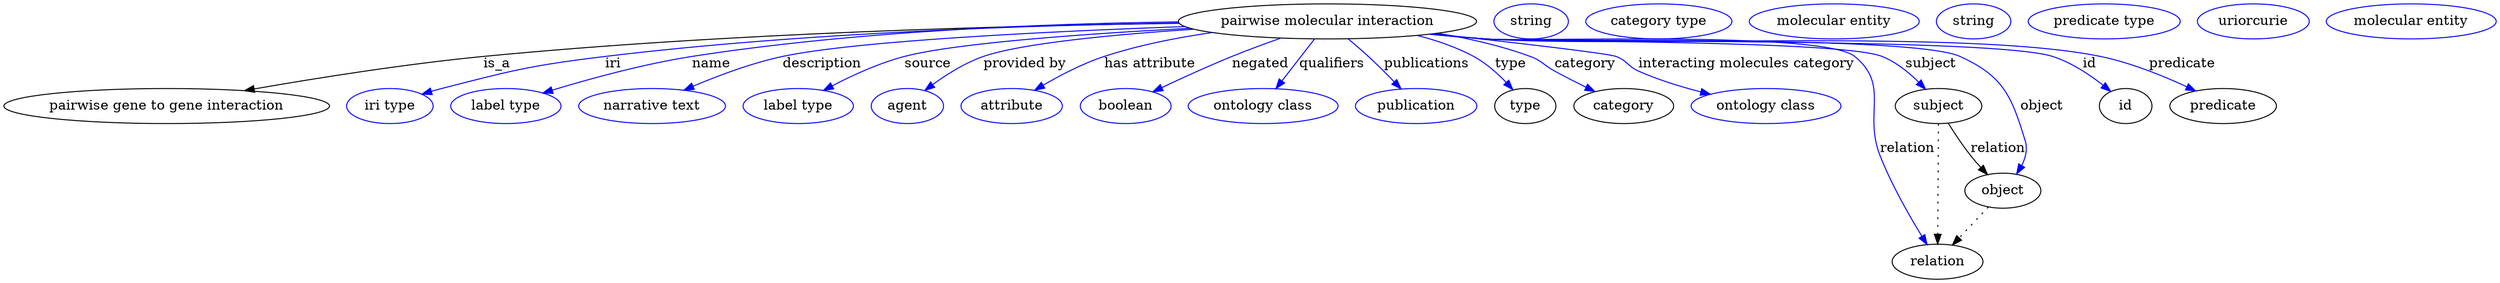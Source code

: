 digraph {
	graph [bb="0,0,2082.9,283"];
	node [label="\N"];
	"pairwise molecular interaction"	[height=0.5,
		label="pairwise molecular interaction",
		pos="1113,265",
		width=3.2858];
	"pairwise gene to gene interaction"	[height=0.5,
		pos="128.04,178",
		width=3.5566];
	"pairwise molecular interaction" -> "pairwise gene to gene interaction"	[label=is_a,
		lp="405.04,221.5",
		pos="e,192.16,193.61 995.25,263.21 852.5,261.12 604.88,253.83 394.04,229 328.72,221.31 255.3,207.08 202.17,195.76"];
	iri	[color=blue,
		height=0.5,
		label="iri type",
		pos="310.04,178",
		width=1.011];
	"pairwise molecular interaction" -> iri	[color=blue,
		label=iri,
		lp="504.54,221.5",
		pos="e,337.58,189.82 995.12,263.28 870.87,261.12 669.79,253.66 498.04,229 433.9,219.79 418.1,214.6 356.04,196 353.12,195.12 350.11,194.16 \
347.1,193.15",
		style=solid];
	name	[color=blue,
		height=0.5,
		label="label type",
		pos="410.04,178",
		width=1.2638];
	"pairwise molecular interaction" -> name	[color=blue,
		label=name,
		lp="589.54,221.5",
		pos="e,441.54,191.04 994.88,263.99 885.05,262.18 717.32,254.8 574.04,229 531.3,221.3 484,206.14 451.23,194.52",
		style=solid];
	description	[color=blue,
		height=0.5,
		label="narrative text",
		pos="531.04,178",
		width=1.6068];
	"pairwise molecular interaction" -> description	[color=blue,
		label=description,
		lp="684.54,221.5",
		pos="e,560.02,193.78 1000.4,259.41 886.19,254.03 717.44,243.92 654.04,229 624.65,222.09 593.15,209.16 569.38,198.18",
		style=solid];
	source	[color=blue,
		height=0.5,
		label="label type",
		pos="652.04,178",
		width=1.2638];
	"pairwise molecular interaction" -> source	[color=blue,
		label=source,
		lp="775.04,221.5",
		pos="e,676.13,193.45 995.74,262.63 925.41,259.32 834.82,250.63 757.04,229 731.74,221.96 705.04,209.17 684.89,198.28",
		style=solid];
	"provided by"	[color=blue,
		height=0.5,
		label=agent,
		pos="745.04,178",
		width=0.83048];
	"pairwise molecular interaction" -> "provided by"	[color=blue,
		label="provided by",
		lp="860.04,221.5",
		pos="e,762.48,192.7 997.43,261.01 944.33,256.84 881.26,247.85 827.04,229 806.9,222 786.41,209.51 770.96,198.77",
		style=solid];
	"has attribute"	[color=blue,
		height=0.5,
		label=attribute,
		pos="833.04,178",
		width=1.1193];
	"pairwise molecular interaction" -> "has attribute"	[color=blue,
		label="has attribute",
		lp="962.54,221.5",
		pos="e,855.47,193.09 1025.6,252.73 994.55,247.34 959.76,239.66 929.04,229 906.41,221.15 882.52,208.72 864.23,198.22",
		style=solid];
	negated	[color=blue,
		height=0.5,
		label=boolean,
		pos="930.04,178",
		width=1.0652];
	"pairwise molecular interaction" -> negated	[color=blue,
		label=negated,
		lp="1051.5,221.5",
		pos="e,954.89,191.99 1073.5,247.96 1059.7,242.17 1044.1,235.47 1030,229 1007.8,218.75 983.12,206.44 963.87,196.6",
		style=solid];
	qualifiers	[color=blue,
		height=0.5,
		label="ontology class",
		pos="1048,178",
		width=1.7151];
	"pairwise molecular interaction" -> qualifiers	[color=blue,
		label=qualifiers,
		lp="1110.5,221.5",
		pos="e,1061,195.89 1099.9,246.8 1090.5,234.51 1077.7,217.77 1067.2,204.01",
		style=solid];
	publications	[color=blue,
		height=0.5,
		label=publication,
		pos="1178,178",
		width=1.3902];
	"pairwise molecular interaction" -> publications	[color=blue,
		label=publications,
		lp="1184.5,221.5",
		pos="e,1165.4,195.69 1126.2,246.93 1130.6,241.23 1135.6,234.85 1140,229 1146.3,220.78 1153.2,211.77 1159.3,203.7",
		style=solid];
	type	[height=0.5,
		pos="1273,178",
		width=0.75];
	"pairwise molecular interaction" -> type	[color=blue,
		label=type,
		lp="1253,221.5",
		pos="e,1260.7,194.5 1174.9,249.61 1190.9,244.44 1207.7,237.68 1222,229 1233.8,221.89 1245,211.55 1253.8,202.12",
		style=solid];
	category	[height=0.5,
		pos="1359,178",
		width=1.1374];
	"pairwise molecular interaction" -> category	[color=blue,
		label=category,
		lp="1323.5,221.5",
		pos="e,1337.3,193.39 1190.1,251.27 1215.7,245.85 1244,238.53 1269,229 1289.8,221.11 1311.5,209.13 1328.5,198.87",
		style=solid];
	"interacting molecules category"	[color=blue,
		height=0.5,
		label="ontology class",
		pos="1480,178",
		width=1.7151];
	"pairwise molecular interaction" -> "interacting molecules category"	[color=blue,
		label="interacting molecules category",
		lp="1472,221.5",
		pos="e,1443.7,192.62 1198.3,252.47 1260.5,243.9 1336.3,233.01 1351,229 1368.2,224.34 1371.5,220.49 1388,214 1403,208.11 1419.5,201.8 \
1434.3,196.19",
		style=solid];
	subject	[height=0.5,
		pos="1634,178",
		width=0.99297];
	"pairwise molecular interaction" -> subject	[color=blue,
		label=subject,
		lp="1624.5,221.5",
		pos="e,1623,195.21 1195.2,252.01 1210.1,250.12 1225.5,248.35 1240,247 1278.1,243.46 1549.1,244.57 1584,229 1596.7,223.38 1607.8,213.05 \
1616.4,203.22",
		style=solid];
	id	[height=0.5,
		pos="1796,178",
		width=0.75];
	"pairwise molecular interaction" -> id	[color=blue,
		label=id,
		lp="1764.5,221.5",
		pos="e,1782.2,193.89 1194.6,251.91 1209.6,250 1225.3,248.25 1240,247 1294.4,242.37 1679.7,247.52 1731,229 1747.4,223.11 1762.9,211.5 \
1774.6,200.94",
		style=solid];
	predicate	[height=0.5,
		pos="1884,178",
		width=1.1916];
	"pairwise molecular interaction" -> predicate	[color=blue,
		label=predicate,
		lp="1843,221.5",
		pos="e,1860.1,193.21 1194.5,251.87 1209.6,249.97 1225.3,248.23 1240,247 1358.4,237.11 1658.4,256.09 1774,229 1801.3,222.62 1830,209.33 \
1851.2,198.06",
		style=solid];
	relation	[height=0.5,
		pos="1627,18",
		width=1.0471];
	"pairwise molecular interaction" -> relation	[color=blue,
		label=relation,
		lp="1607,134.5",
		pos="e,1620.1,36.062 1195.6,252.02 1210.4,250.14 1225.6,248.37 1240,247 1275,243.66 1528.5,250.86 1556,229 1593.1,199.63 1571,171.79 \
1586,127 1595.5,98.938 1607.7,67.328 1616.3,45.592",
		style=solid];
	object	[height=0.5,
		pos="1687,91",
		width=0.9027];
	"pairwise molecular interaction" -> object	[color=blue,
		label=object,
		lp="1717,178",
		pos="e,1696.9,108.44 1194.9,251.95 1209.9,250.06 1225.4,248.3 1240,247 1285.2,242.99 1606.8,247.93 1648,229 1689.6,209.91 1693.5,186.75 \
1703,142 1704.7,134.07 1703.3,125.6 1700.7,117.94",
		style=solid];
	association_type	[color=blue,
		height=0.5,
		label=string,
		pos="1280,265",
		width=0.84854];
	association_category	[color=blue,
		height=0.5,
		label="category type",
		pos="1387,265",
		width=1.6249];
	subject -> relation	[pos="e,1627.8,36.188 1633.3,159.79 1632.1,132.48 1629.7,78.994 1628.3,46.38",
		style=dotted];
	subject -> object	[label=relation,
		lp="1682,134.5",
		pos="e,1674.6,107.69 1642.2,160.45 1647.3,150.54 1654.2,137.82 1661,127 1663.4,123.34 1666,119.56 1668.6,115.9"];
	"pairwise molecular interaction_subject"	[color=blue,
		height=0.5,
		label="molecular entity",
		pos="1532,265",
		width=1.9137];
	"pairwise molecular interaction_id"	[color=blue,
		height=0.5,
		label=string,
		pos="1649,265",
		width=0.84854];
	"pairwise molecular interaction_predicate"	[color=blue,
		height=0.5,
		label="predicate type",
		pos="1758,265",
		width=1.679];
	"pairwise molecular interaction_relation"	[color=blue,
		height=0.5,
		label=uriorcurie,
		pos="1882,265",
		width=1.2638];
	object -> relation	[pos="e,1640.7,35.205 1673.7,74.243 1666,65.088 1656.1,53.364 1647.4,43.074",
		style=dotted];
	"pairwise molecular interaction_object"	[color=blue,
		height=0.5,
		label="molecular entity",
		pos="2014,265",
		width=1.9137];
}

